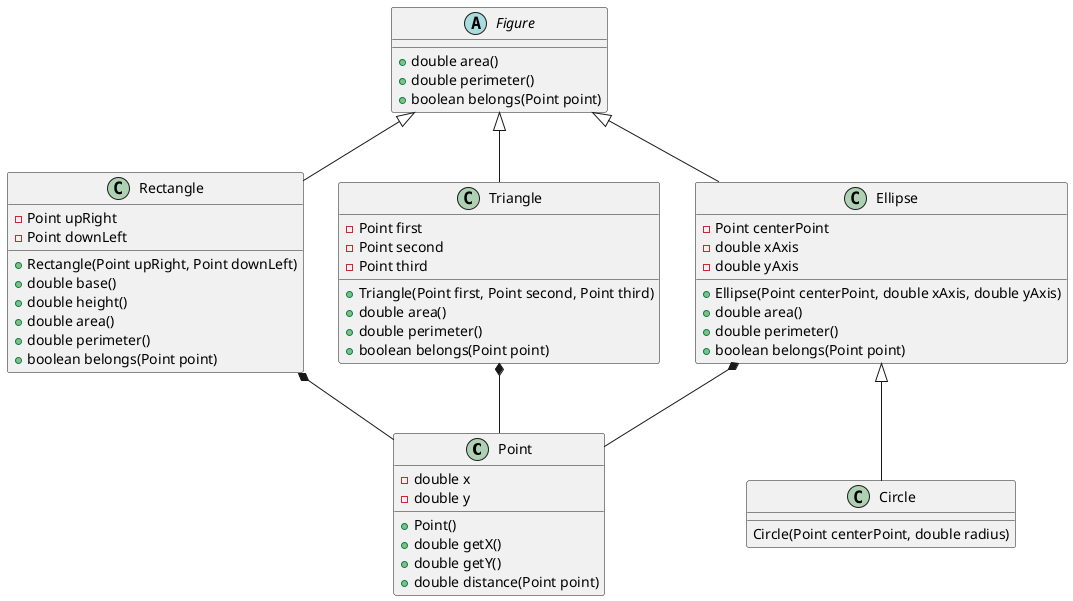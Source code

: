 @startuml

class Point{
    -double x
    -double y
    +Point()
    +double getX()
    +double getY()
    +double distance(Point point)
}

Abstract class Figure{
    +double area()
    +double perimeter()
    +boolean belongs(Point point)
}

class Rectangle{
    -Point upRight
    -Point downLeft
    +Rectangle(Point upRight, Point downLeft)
    +double base()
    +double height()
    +double area()
    +double perimeter()
    +boolean belongs(Point point)
}
Figure <|-- Rectangle

class Triangle{
    -Point first
    -Point second
    -Point third
    +Triangle(Point first, Point second, Point third)
    +double area()
    +double perimeter()
    +boolean belongs(Point point)
}
Figure <|-- Triangle

class Ellipse{
    -Point centerPoint
    -double xAxis
    -double yAxis
    +Ellipse(Point centerPoint, double xAxis, double yAxis)
    +double area()
    +double perimeter()
    +boolean belongs(Point point)
}
Figure <|-- Ellipse

class Circle{
    Circle(Point centerPoint, double radius)
}
Ellipse <|-- Circle

Rectangle *-- Point
Triangle *-- Point
Ellipse *-- Point
@enduml